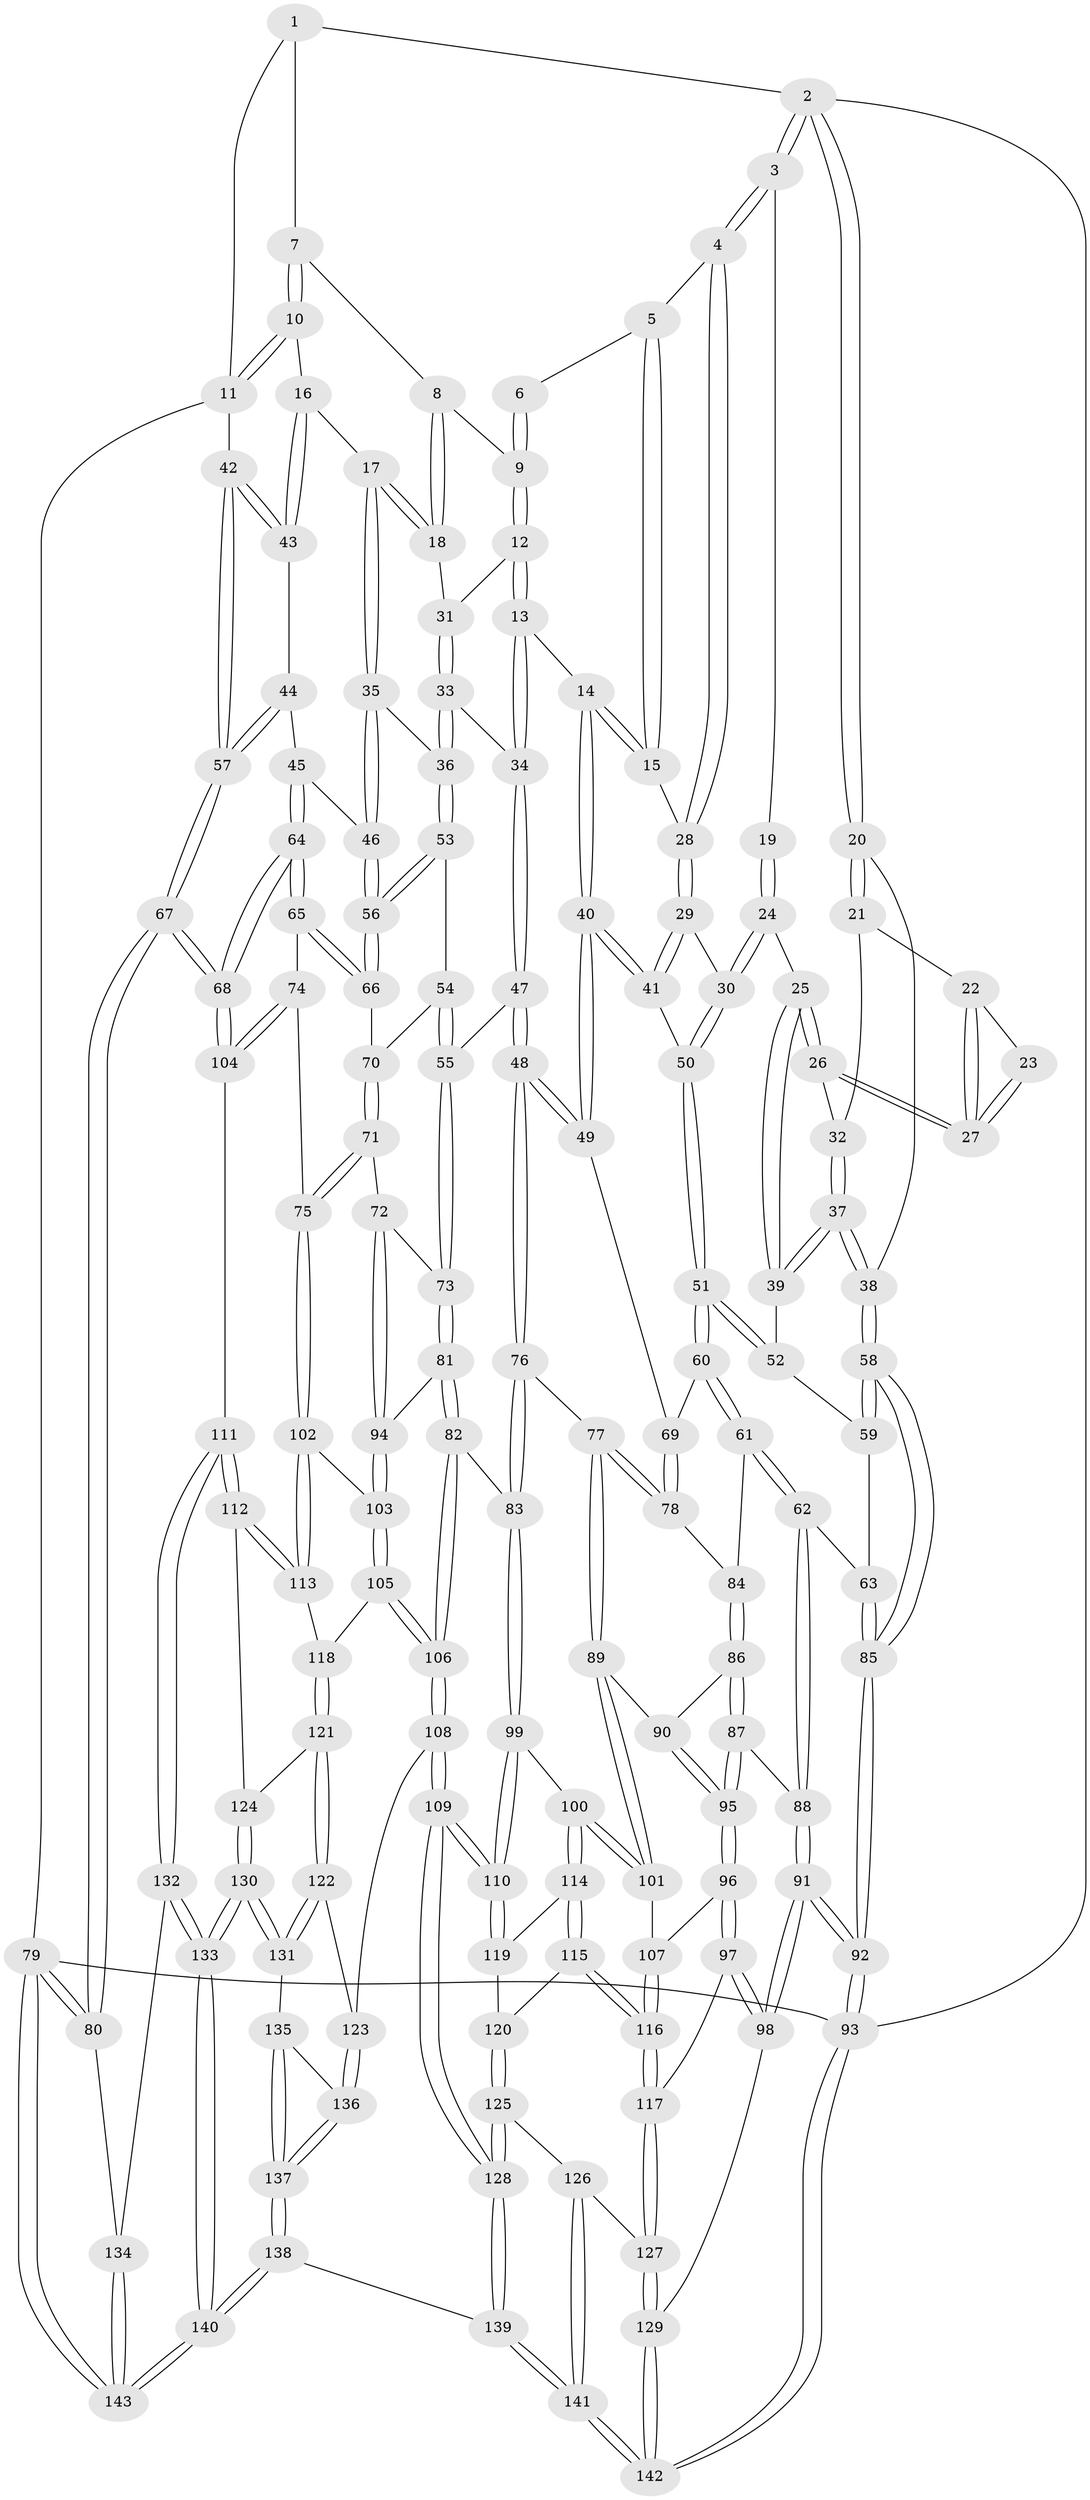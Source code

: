 // Generated by graph-tools (version 1.1) at 2025/51/03/09/25 03:51:05]
// undirected, 143 vertices, 354 edges
graph export_dot {
graph [start="1"]
  node [color=gray90,style=filled];
  1 [pos="+0.7572265321238607+0"];
  2 [pos="+0+0"];
  3 [pos="+0.3125953041376492+0"];
  4 [pos="+0.3164878692772543+0"];
  5 [pos="+0.43035805238027985+0"];
  6 [pos="+0.5357897207975328+0"];
  7 [pos="+0.7942511699199967+0"];
  8 [pos="+0.7409943705728442+0.06816696544350276"];
  9 [pos="+0.5987682441211208+0.08053796952112513"];
  10 [pos="+0.8777331260242413+0.09274893390253566"];
  11 [pos="+1+0"];
  12 [pos="+0.6034881423693887+0.1266500607456493"];
  13 [pos="+0.5324047522426913+0.20814915590631755"];
  14 [pos="+0.5245422601364986+0.20962415470093096"];
  15 [pos="+0.4951019230410144+0.195386261795968"];
  16 [pos="+0.8662160454545432+0.19344345697156054"];
  17 [pos="+0.8455589728749254+0.20195593659492192"];
  18 [pos="+0.7199151723535285+0.1531048045284493"];
  19 [pos="+0.2641186124251288+0"];
  20 [pos="+0+0"];
  21 [pos="+0+0.07372802858718819"];
  22 [pos="+0.0034387167605642384+0.08344805701314992"];
  23 [pos="+0.1658517018483807+0.04179437359429241"];
  24 [pos="+0.2064865724302879+0.21986362455102834"];
  25 [pos="+0.15138978491314592+0.21851642687511177"];
  26 [pos="+0.12171715652857545+0.19006463885403402"];
  27 [pos="+0.11510917509842376+0.1669943283897121"];
  28 [pos="+0.3577604016152602+0.19059711031346804"];
  29 [pos="+0.3511720686533234+0.19936353989753516"];
  30 [pos="+0.2602811023823503+0.24295491864549332"];
  31 [pos="+0.6996671394015039+0.16103290615645463"];
  32 [pos="+0.04401126315131744+0.21397971735808932"];
  33 [pos="+0.6744156359403197+0.2939815273789922"];
  34 [pos="+0.639631502511308+0.2937686101855558"];
  35 [pos="+0.7895715663054922+0.2887147476405392"];
  36 [pos="+0.7129184758640972+0.31963069181833564"];
  37 [pos="+0+0.28779610731851946"];
  38 [pos="+0+0.3352424934293063"];
  39 [pos="+0.12503544446937867+0.2772438299814809"];
  40 [pos="+0.4583191689812214+0.4014323686429295"];
  41 [pos="+0.4260167143891564+0.37857901460118804"];
  42 [pos="+1+0.22004906748645242"];
  43 [pos="+0.9806299624833064+0.2566984088093753"];
  44 [pos="+0.9184378383693582+0.3660894517435234"];
  45 [pos="+0.9020291204984503+0.3846890602679732"];
  46 [pos="+0.8669486175120465+0.3833471626103824"];
  47 [pos="+0.5164119055039004+0.4438724937529405"];
  48 [pos="+0.4882509110274709+0.4428035166918249"];
  49 [pos="+0.4679084712733138+0.4210208214483825"];
  50 [pos="+0.2640142725177149+0.35798187884349786"];
  51 [pos="+0.21708993222955592+0.419932405050902"];
  52 [pos="+0.11488169884188482+0.37045605143477206"];
  53 [pos="+0.7140778852755493+0.3366128973462174"];
  54 [pos="+0.6693918380266485+0.43291492728781694"];
  55 [pos="+0.5680603054562902+0.46753638430529604"];
  56 [pos="+0.7968793135994282+0.43516478065484754"];
  57 [pos="+1+0.4969009211855418"];
  58 [pos="+0+0.34301041445713093"];
  59 [pos="+0.11116793254280867+0.3717211991840737"];
  60 [pos="+0.22521174711055778+0.470580292433194"];
  61 [pos="+0.22310828016989814+0.47917601960187384"];
  62 [pos="+0.11302180228340705+0.5450658220552738"];
  63 [pos="+0.0555442451358516+0.5113025332947293"];
  64 [pos="+0.9823501709838752+0.5966695351369862"];
  65 [pos="+0.8863222434272403+0.5736792454426144"];
  66 [pos="+0.7847414183391539+0.48078956170067405"];
  67 [pos="+1+0.6925906838488295"];
  68 [pos="+1+0.6879415506289227"];
  69 [pos="+0.3259104600308279+0.46782537612657243"];
  70 [pos="+0.7481629540085016+0.49048609900709833"];
  71 [pos="+0.6735520388266327+0.5956807472252799"];
  72 [pos="+0.6430036217343621+0.5744756422603396"];
  73 [pos="+0.6295097245607726+0.5641215740460956"];
  74 [pos="+0.7448646399488184+0.6300146077878968"];
  75 [pos="+0.6887127976859914+0.6327825939543903"];
  76 [pos="+0.43305248235027316+0.5825531626508568"];
  77 [pos="+0.40658710031249456+0.5871419678492497"];
  78 [pos="+0.35660075539424146+0.5447721716100881"];
  79 [pos="+1+1"];
  80 [pos="+1+0.8032382900951602"];
  81 [pos="+0.5019991768322363+0.6372096952856549"];
  82 [pos="+0.47783560676850667+0.6351888752980052"];
  83 [pos="+0.4599261040975403+0.6232088290251773"];
  84 [pos="+0.22868311177394243+0.4897161185311766"];
  85 [pos="+0+0.48974200354847347"];
  86 [pos="+0.25698368408062955+0.5842959803946762"];
  87 [pos="+0.13308402338420128+0.6195652284395021"];
  88 [pos="+0.11394652905355247+0.6047915354198112"];
  89 [pos="+0.31695255031166264+0.6335588077969947"];
  90 [pos="+0.2660250675893682+0.599006825340957"];
  91 [pos="+0+0.7866116175547919"];
  92 [pos="+0+0.7928574783370562"];
  93 [pos="+0+1"];
  94 [pos="+0.5454463801095188+0.6601565324084709"];
  95 [pos="+0.1761343112567855+0.6764381849315093"];
  96 [pos="+0.1788069302944627+0.6921953038464739"];
  97 [pos="+0.15891941624167835+0.7280912374273705"];
  98 [pos="+0+0.8086161140957387"];
  99 [pos="+0.39559699681903054+0.7459246710082804"];
  100 [pos="+0.33736185470975255+0.7215450711771888"];
  101 [pos="+0.3103240768732314+0.6761427852246199"];
  102 [pos="+0.680019065315377+0.6589750296855229"];
  103 [pos="+0.6082643925030076+0.7014325498748779"];
  104 [pos="+0.8867997407663823+0.7881682347619271"];
  105 [pos="+0.5717166909955067+0.7791195436240337"];
  106 [pos="+0.5153662550122087+0.8139289230262796"];
  107 [pos="+0.2542831624119277+0.7071161043495635"];
  108 [pos="+0.5048544045311874+0.8284534442349215"];
  109 [pos="+0.47153624876174094+0.8415197635671753"];
  110 [pos="+0.43263066453628213+0.8112570392289028"];
  111 [pos="+0.868383901872912+0.8001455394937919"];
  112 [pos="+0.8455288713238178+0.8021158715684651"];
  113 [pos="+0.7037822595328034+0.7078010446610311"];
  114 [pos="+0.3083009136746907+0.7733032239355679"];
  115 [pos="+0.2630923849068208+0.8138841651651298"];
  116 [pos="+0.2472314063690508+0.8136322234789807"];
  117 [pos="+0.24024199462707968+0.8166127762789672"];
  118 [pos="+0.6757152850803565+0.8137912116749599"];
  119 [pos="+0.3786198820876665+0.8145052845315297"];
  120 [pos="+0.3025294465391901+0.8392494775968022"];
  121 [pos="+0.679639399326346+0.8193875401690313"];
  122 [pos="+0.6363830967439644+0.8913836052025506"];
  123 [pos="+0.5332769536825288+0.8529000192522881"];
  124 [pos="+0.754055999847554+0.8479320107625253"];
  125 [pos="+0.3362059302625979+0.9151895020157336"];
  126 [pos="+0.2864148188717615+0.9347835434099643"];
  127 [pos="+0.18091879182310472+0.8901115183359947"];
  128 [pos="+0.4251868013866836+0.9373643254671288"];
  129 [pos="+0.14838726143141384+0.9043904344878635"];
  130 [pos="+0.7144885287888533+0.9705605033623488"];
  131 [pos="+0.6516200763400718+0.9259390081009738"];
  132 [pos="+0.855651351752145+0.945699703365101"];
  133 [pos="+0.7641989054271134+1"];
  134 [pos="+0.9380689063912352+0.9545396110443843"];
  135 [pos="+0.603626547315312+0.9461765416327746"];
  136 [pos="+0.562589912170007+0.9186611251842596"];
  137 [pos="+0.5258770763214999+1"];
  138 [pos="+0.49165251746770167+1"];
  139 [pos="+0.4671511133901582+1"];
  140 [pos="+0.7601407901192516+1"];
  141 [pos="+0.2386243248217763+1"];
  142 [pos="+0.15758183197791434+1"];
  143 [pos="+0.8691315430578371+1"];
  1 -- 2;
  1 -- 7;
  1 -- 11;
  2 -- 3;
  2 -- 3;
  2 -- 20;
  2 -- 20;
  2 -- 93;
  3 -- 4;
  3 -- 4;
  3 -- 19;
  4 -- 5;
  4 -- 28;
  4 -- 28;
  5 -- 6;
  5 -- 15;
  5 -- 15;
  6 -- 9;
  6 -- 9;
  7 -- 8;
  7 -- 10;
  7 -- 10;
  8 -- 9;
  8 -- 18;
  8 -- 18;
  9 -- 12;
  9 -- 12;
  10 -- 11;
  10 -- 11;
  10 -- 16;
  11 -- 42;
  11 -- 79;
  12 -- 13;
  12 -- 13;
  12 -- 31;
  13 -- 14;
  13 -- 34;
  13 -- 34;
  14 -- 15;
  14 -- 15;
  14 -- 40;
  14 -- 40;
  15 -- 28;
  16 -- 17;
  16 -- 43;
  16 -- 43;
  17 -- 18;
  17 -- 18;
  17 -- 35;
  17 -- 35;
  18 -- 31;
  19 -- 24;
  19 -- 24;
  20 -- 21;
  20 -- 21;
  20 -- 38;
  21 -- 22;
  21 -- 32;
  22 -- 23;
  22 -- 27;
  22 -- 27;
  23 -- 27;
  23 -- 27;
  24 -- 25;
  24 -- 30;
  24 -- 30;
  25 -- 26;
  25 -- 26;
  25 -- 39;
  25 -- 39;
  26 -- 27;
  26 -- 27;
  26 -- 32;
  28 -- 29;
  28 -- 29;
  29 -- 30;
  29 -- 41;
  29 -- 41;
  30 -- 50;
  30 -- 50;
  31 -- 33;
  31 -- 33;
  32 -- 37;
  32 -- 37;
  33 -- 34;
  33 -- 36;
  33 -- 36;
  34 -- 47;
  34 -- 47;
  35 -- 36;
  35 -- 46;
  35 -- 46;
  36 -- 53;
  36 -- 53;
  37 -- 38;
  37 -- 38;
  37 -- 39;
  37 -- 39;
  38 -- 58;
  38 -- 58;
  39 -- 52;
  40 -- 41;
  40 -- 41;
  40 -- 49;
  40 -- 49;
  41 -- 50;
  42 -- 43;
  42 -- 43;
  42 -- 57;
  42 -- 57;
  43 -- 44;
  44 -- 45;
  44 -- 57;
  44 -- 57;
  45 -- 46;
  45 -- 64;
  45 -- 64;
  46 -- 56;
  46 -- 56;
  47 -- 48;
  47 -- 48;
  47 -- 55;
  48 -- 49;
  48 -- 49;
  48 -- 76;
  48 -- 76;
  49 -- 69;
  50 -- 51;
  50 -- 51;
  51 -- 52;
  51 -- 52;
  51 -- 60;
  51 -- 60;
  52 -- 59;
  53 -- 54;
  53 -- 56;
  53 -- 56;
  54 -- 55;
  54 -- 55;
  54 -- 70;
  55 -- 73;
  55 -- 73;
  56 -- 66;
  56 -- 66;
  57 -- 67;
  57 -- 67;
  58 -- 59;
  58 -- 59;
  58 -- 85;
  58 -- 85;
  59 -- 63;
  60 -- 61;
  60 -- 61;
  60 -- 69;
  61 -- 62;
  61 -- 62;
  61 -- 84;
  62 -- 63;
  62 -- 88;
  62 -- 88;
  63 -- 85;
  63 -- 85;
  64 -- 65;
  64 -- 65;
  64 -- 68;
  64 -- 68;
  65 -- 66;
  65 -- 66;
  65 -- 74;
  66 -- 70;
  67 -- 68;
  67 -- 68;
  67 -- 80;
  67 -- 80;
  68 -- 104;
  68 -- 104;
  69 -- 78;
  69 -- 78;
  70 -- 71;
  70 -- 71;
  71 -- 72;
  71 -- 75;
  71 -- 75;
  72 -- 73;
  72 -- 94;
  72 -- 94;
  73 -- 81;
  73 -- 81;
  74 -- 75;
  74 -- 104;
  74 -- 104;
  75 -- 102;
  75 -- 102;
  76 -- 77;
  76 -- 83;
  76 -- 83;
  77 -- 78;
  77 -- 78;
  77 -- 89;
  77 -- 89;
  78 -- 84;
  79 -- 80;
  79 -- 80;
  79 -- 143;
  79 -- 143;
  79 -- 93;
  80 -- 134;
  81 -- 82;
  81 -- 82;
  81 -- 94;
  82 -- 83;
  82 -- 106;
  82 -- 106;
  83 -- 99;
  83 -- 99;
  84 -- 86;
  84 -- 86;
  85 -- 92;
  85 -- 92;
  86 -- 87;
  86 -- 87;
  86 -- 90;
  87 -- 88;
  87 -- 95;
  87 -- 95;
  88 -- 91;
  88 -- 91;
  89 -- 90;
  89 -- 101;
  89 -- 101;
  90 -- 95;
  90 -- 95;
  91 -- 92;
  91 -- 92;
  91 -- 98;
  91 -- 98;
  92 -- 93;
  92 -- 93;
  93 -- 142;
  93 -- 142;
  94 -- 103;
  94 -- 103;
  95 -- 96;
  95 -- 96;
  96 -- 97;
  96 -- 97;
  96 -- 107;
  97 -- 98;
  97 -- 98;
  97 -- 117;
  98 -- 129;
  99 -- 100;
  99 -- 110;
  99 -- 110;
  100 -- 101;
  100 -- 101;
  100 -- 114;
  100 -- 114;
  101 -- 107;
  102 -- 103;
  102 -- 113;
  102 -- 113;
  103 -- 105;
  103 -- 105;
  104 -- 111;
  105 -- 106;
  105 -- 106;
  105 -- 118;
  106 -- 108;
  106 -- 108;
  107 -- 116;
  107 -- 116;
  108 -- 109;
  108 -- 109;
  108 -- 123;
  109 -- 110;
  109 -- 110;
  109 -- 128;
  109 -- 128;
  110 -- 119;
  110 -- 119;
  111 -- 112;
  111 -- 112;
  111 -- 132;
  111 -- 132;
  112 -- 113;
  112 -- 113;
  112 -- 124;
  113 -- 118;
  114 -- 115;
  114 -- 115;
  114 -- 119;
  115 -- 116;
  115 -- 116;
  115 -- 120;
  116 -- 117;
  116 -- 117;
  117 -- 127;
  117 -- 127;
  118 -- 121;
  118 -- 121;
  119 -- 120;
  120 -- 125;
  120 -- 125;
  121 -- 122;
  121 -- 122;
  121 -- 124;
  122 -- 123;
  122 -- 131;
  122 -- 131;
  123 -- 136;
  123 -- 136;
  124 -- 130;
  124 -- 130;
  125 -- 126;
  125 -- 128;
  125 -- 128;
  126 -- 127;
  126 -- 141;
  126 -- 141;
  127 -- 129;
  127 -- 129;
  128 -- 139;
  128 -- 139;
  129 -- 142;
  129 -- 142;
  130 -- 131;
  130 -- 131;
  130 -- 133;
  130 -- 133;
  131 -- 135;
  132 -- 133;
  132 -- 133;
  132 -- 134;
  133 -- 140;
  133 -- 140;
  134 -- 143;
  134 -- 143;
  135 -- 136;
  135 -- 137;
  135 -- 137;
  136 -- 137;
  136 -- 137;
  137 -- 138;
  137 -- 138;
  138 -- 139;
  138 -- 140;
  138 -- 140;
  139 -- 141;
  139 -- 141;
  140 -- 143;
  140 -- 143;
  141 -- 142;
  141 -- 142;
}

